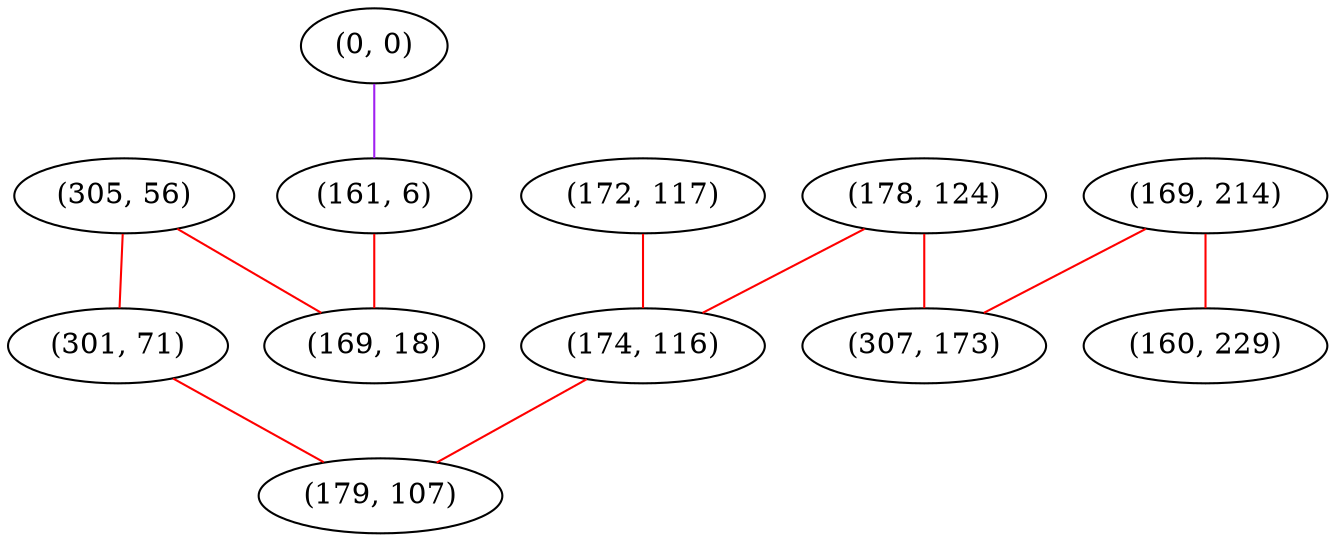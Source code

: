 graph "" {
"(172, 117)";
"(0, 0)";
"(161, 6)";
"(169, 214)";
"(305, 56)";
"(301, 71)";
"(160, 229)";
"(178, 124)";
"(307, 173)";
"(169, 18)";
"(174, 116)";
"(179, 107)";
"(172, 117)" -- "(174, 116)"  [color=red, key=0, weight=1];
"(0, 0)" -- "(161, 6)"  [color=purple, key=0, weight=4];
"(161, 6)" -- "(169, 18)"  [color=red, key=0, weight=1];
"(169, 214)" -- "(160, 229)"  [color=red, key=0, weight=1];
"(169, 214)" -- "(307, 173)"  [color=red, key=0, weight=1];
"(305, 56)" -- "(169, 18)"  [color=red, key=0, weight=1];
"(305, 56)" -- "(301, 71)"  [color=red, key=0, weight=1];
"(301, 71)" -- "(179, 107)"  [color=red, key=0, weight=1];
"(178, 124)" -- "(174, 116)"  [color=red, key=0, weight=1];
"(178, 124)" -- "(307, 173)"  [color=red, key=0, weight=1];
"(174, 116)" -- "(179, 107)"  [color=red, key=0, weight=1];
}
